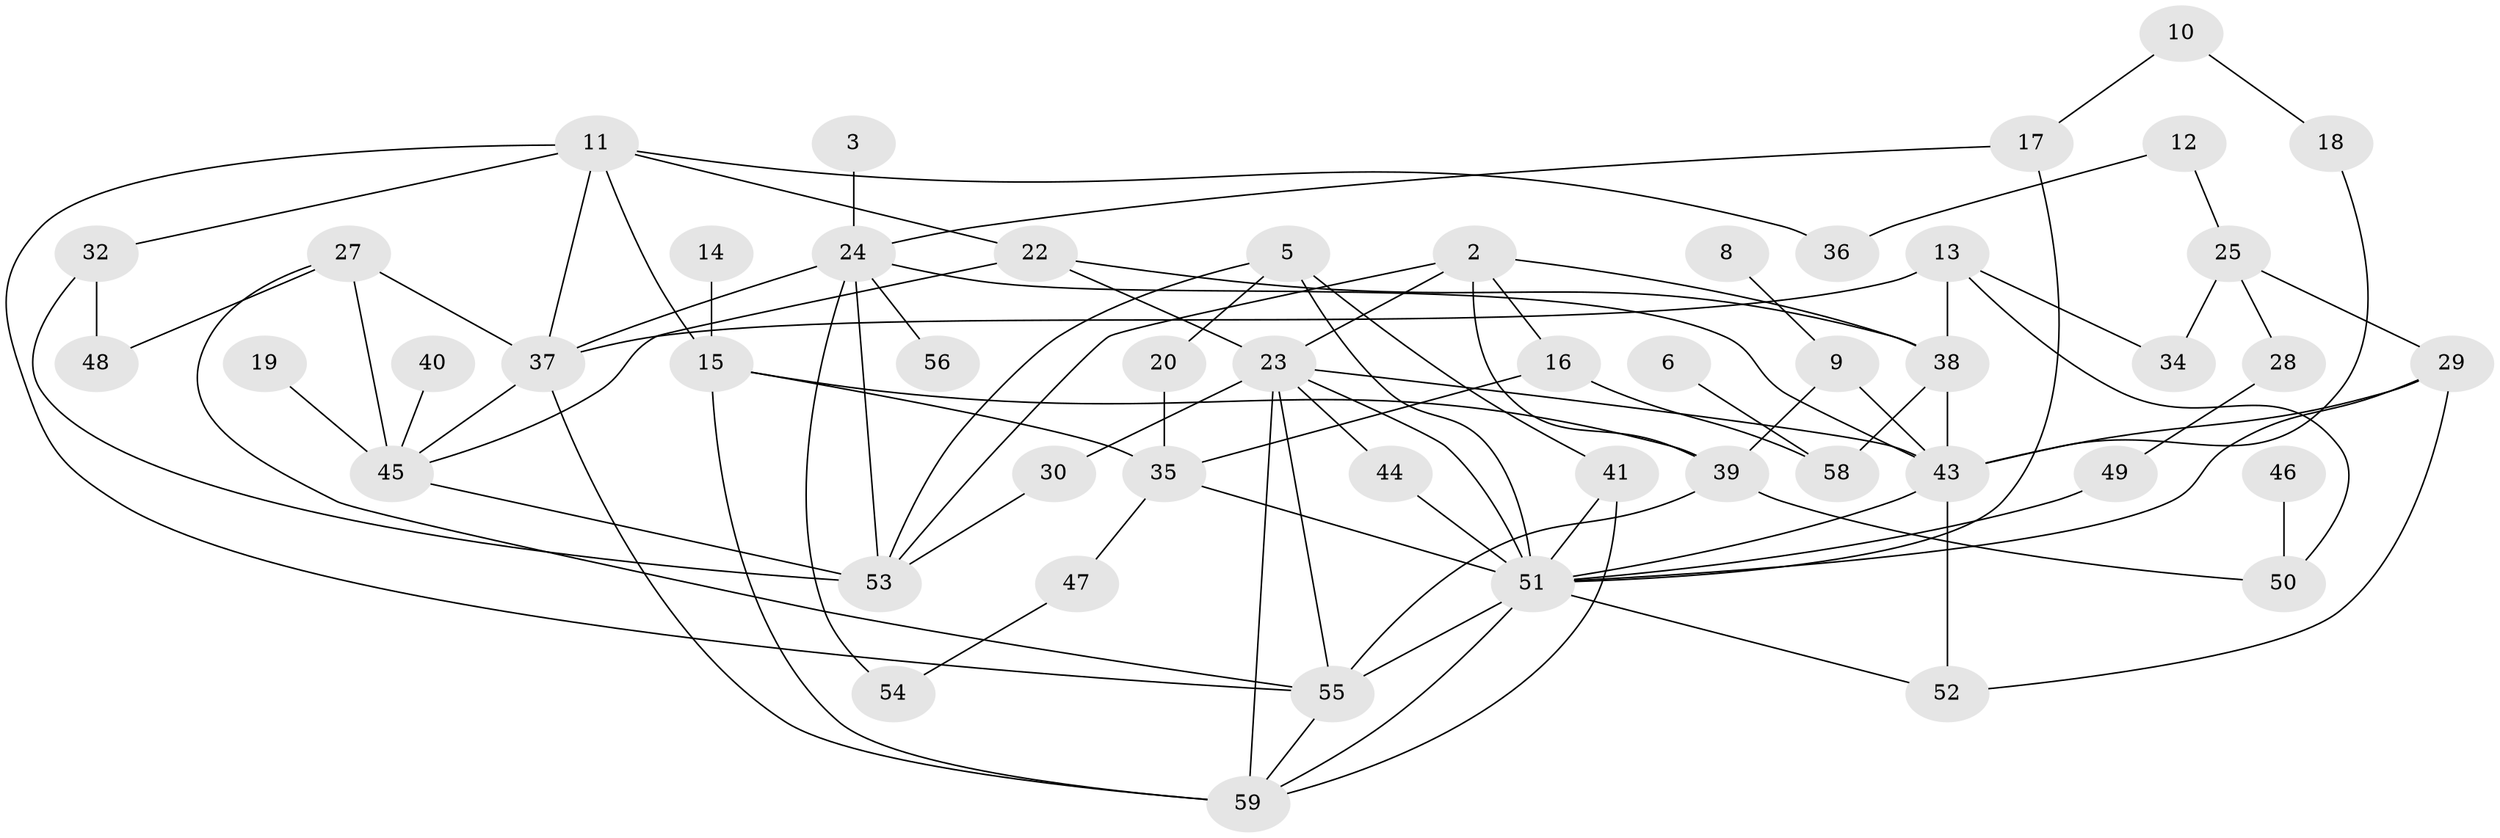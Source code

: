 // original degree distribution, {1: 0.18803418803418803, 2: 0.23076923076923078, 3: 0.23931623931623933, 9: 0.008547008547008548, 0: 0.06837606837606838, 4: 0.15384615384615385, 5: 0.08547008547008547, 6: 0.017094017094017096, 7: 0.008547008547008548}
// Generated by graph-tools (version 1.1) at 2025/00/03/09/25 03:00:45]
// undirected, 50 vertices, 89 edges
graph export_dot {
graph [start="1"]
  node [color=gray90,style=filled];
  2;
  3;
  5;
  6;
  8;
  9;
  10;
  11;
  12;
  13;
  14;
  15;
  16;
  17;
  18;
  19;
  20;
  22;
  23;
  24;
  25;
  27;
  28;
  29;
  30;
  32;
  34;
  35;
  36;
  37;
  38;
  39;
  40;
  41;
  43;
  44;
  45;
  46;
  47;
  48;
  49;
  50;
  51;
  52;
  53;
  54;
  55;
  56;
  58;
  59;
  2 -- 16 [weight=1.0];
  2 -- 23 [weight=1.0];
  2 -- 38 [weight=1.0];
  2 -- 39 [weight=1.0];
  2 -- 53 [weight=1.0];
  3 -- 24 [weight=1.0];
  5 -- 20 [weight=1.0];
  5 -- 41 [weight=1.0];
  5 -- 51 [weight=1.0];
  5 -- 53 [weight=1.0];
  6 -- 58 [weight=1.0];
  8 -- 9 [weight=1.0];
  9 -- 39 [weight=1.0];
  9 -- 43 [weight=1.0];
  10 -- 17 [weight=1.0];
  10 -- 18 [weight=1.0];
  11 -- 15 [weight=1.0];
  11 -- 22 [weight=1.0];
  11 -- 32 [weight=1.0];
  11 -- 36 [weight=1.0];
  11 -- 37 [weight=1.0];
  11 -- 55 [weight=1.0];
  12 -- 25 [weight=1.0];
  12 -- 36 [weight=1.0];
  13 -- 34 [weight=1.0];
  13 -- 37 [weight=1.0];
  13 -- 38 [weight=1.0];
  13 -- 50 [weight=1.0];
  14 -- 15 [weight=1.0];
  15 -- 35 [weight=1.0];
  15 -- 39 [weight=1.0];
  15 -- 59 [weight=1.0];
  16 -- 35 [weight=1.0];
  16 -- 58 [weight=1.0];
  17 -- 24 [weight=1.0];
  17 -- 51 [weight=1.0];
  18 -- 43 [weight=1.0];
  19 -- 45 [weight=1.0];
  20 -- 35 [weight=1.0];
  22 -- 23 [weight=1.0];
  22 -- 38 [weight=1.0];
  22 -- 45 [weight=1.0];
  23 -- 30 [weight=1.0];
  23 -- 43 [weight=1.0];
  23 -- 44 [weight=1.0];
  23 -- 51 [weight=1.0];
  23 -- 55 [weight=1.0];
  23 -- 59 [weight=1.0];
  24 -- 37 [weight=2.0];
  24 -- 43 [weight=1.0];
  24 -- 53 [weight=2.0];
  24 -- 54 [weight=1.0];
  24 -- 56 [weight=1.0];
  25 -- 28 [weight=1.0];
  25 -- 29 [weight=1.0];
  25 -- 34 [weight=1.0];
  27 -- 37 [weight=1.0];
  27 -- 45 [weight=2.0];
  27 -- 48 [weight=1.0];
  27 -- 55 [weight=1.0];
  28 -- 49 [weight=1.0];
  29 -- 43 [weight=1.0];
  29 -- 51 [weight=1.0];
  29 -- 52 [weight=1.0];
  30 -- 53 [weight=1.0];
  32 -- 48 [weight=1.0];
  32 -- 53 [weight=1.0];
  35 -- 47 [weight=1.0];
  35 -- 51 [weight=1.0];
  37 -- 45 [weight=1.0];
  37 -- 59 [weight=2.0];
  38 -- 43 [weight=1.0];
  38 -- 58 [weight=2.0];
  39 -- 50 [weight=1.0];
  39 -- 55 [weight=1.0];
  40 -- 45 [weight=2.0];
  41 -- 51 [weight=1.0];
  41 -- 59 [weight=1.0];
  43 -- 51 [weight=1.0];
  43 -- 52 [weight=1.0];
  44 -- 51 [weight=1.0];
  45 -- 53 [weight=1.0];
  46 -- 50 [weight=1.0];
  47 -- 54 [weight=1.0];
  49 -- 51 [weight=2.0];
  51 -- 52 [weight=1.0];
  51 -- 55 [weight=1.0];
  51 -- 59 [weight=1.0];
  55 -- 59 [weight=1.0];
}
